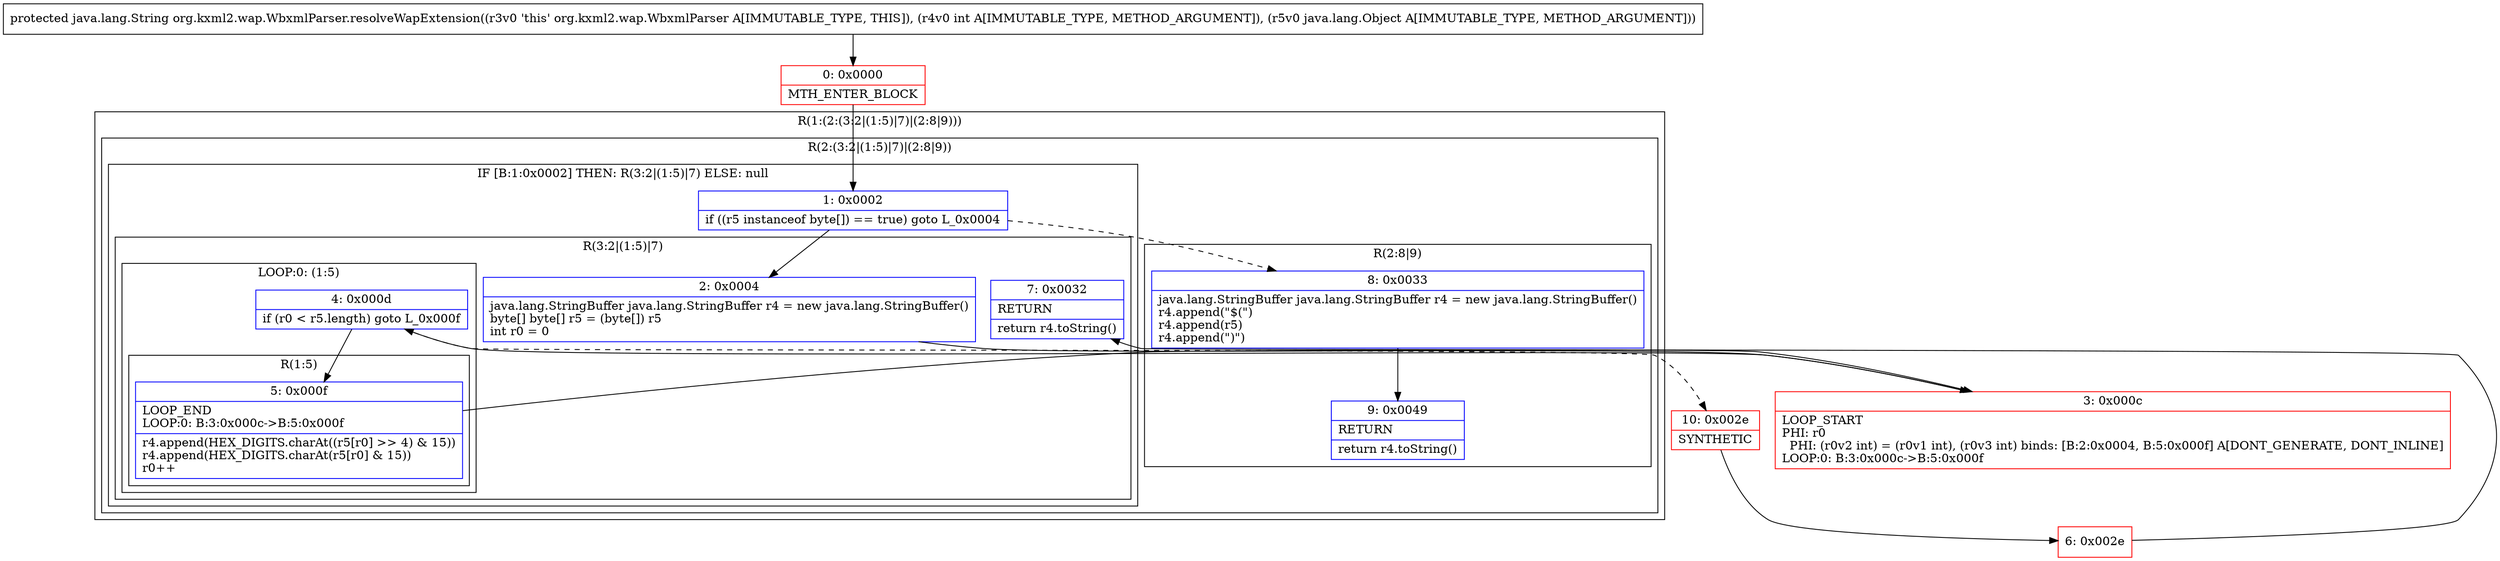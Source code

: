 digraph "CFG fororg.kxml2.wap.WbxmlParser.resolveWapExtension(ILjava\/lang\/Object;)Ljava\/lang\/String;" {
subgraph cluster_Region_945215114 {
label = "R(1:(2:(3:2|(1:5)|7)|(2:8|9)))";
node [shape=record,color=blue];
subgraph cluster_Region_888905719 {
label = "R(2:(3:2|(1:5)|7)|(2:8|9))";
node [shape=record,color=blue];
subgraph cluster_IfRegion_214128839 {
label = "IF [B:1:0x0002] THEN: R(3:2|(1:5)|7) ELSE: null";
node [shape=record,color=blue];
Node_1 [shape=record,label="{1\:\ 0x0002|if ((r5 instanceof byte[]) == true) goto L_0x0004\l}"];
subgraph cluster_Region_718636417 {
label = "R(3:2|(1:5)|7)";
node [shape=record,color=blue];
Node_2 [shape=record,label="{2\:\ 0x0004|java.lang.StringBuffer java.lang.StringBuffer r4 = new java.lang.StringBuffer()\lbyte[] byte[] r5 = (byte[]) r5\lint r0 = 0\l}"];
subgraph cluster_LoopRegion_1665444303 {
label = "LOOP:0: (1:5)";
node [shape=record,color=blue];
Node_4 [shape=record,label="{4\:\ 0x000d|if (r0 \< r5.length) goto L_0x000f\l}"];
subgraph cluster_Region_1886575022 {
label = "R(1:5)";
node [shape=record,color=blue];
Node_5 [shape=record,label="{5\:\ 0x000f|LOOP_END\lLOOP:0: B:3:0x000c\-\>B:5:0x000f\l|r4.append(HEX_DIGITS.charAt((r5[r0] \>\> 4) & 15))\lr4.append(HEX_DIGITS.charAt(r5[r0] & 15))\lr0++\l}"];
}
}
Node_7 [shape=record,label="{7\:\ 0x0032|RETURN\l|return r4.toString()\l}"];
}
}
subgraph cluster_Region_500043696 {
label = "R(2:8|9)";
node [shape=record,color=blue];
Node_8 [shape=record,label="{8\:\ 0x0033|java.lang.StringBuffer java.lang.StringBuffer r4 = new java.lang.StringBuffer()\lr4.append(\"$(\")\lr4.append(r5)\lr4.append(\")\")\l}"];
Node_9 [shape=record,label="{9\:\ 0x0049|RETURN\l|return r4.toString()\l}"];
}
}
}
Node_0 [shape=record,color=red,label="{0\:\ 0x0000|MTH_ENTER_BLOCK\l}"];
Node_3 [shape=record,color=red,label="{3\:\ 0x000c|LOOP_START\lPHI: r0 \l  PHI: (r0v2 int) = (r0v1 int), (r0v3 int) binds: [B:2:0x0004, B:5:0x000f] A[DONT_GENERATE, DONT_INLINE]\lLOOP:0: B:3:0x000c\-\>B:5:0x000f\l}"];
Node_6 [shape=record,color=red,label="{6\:\ 0x002e}"];
Node_10 [shape=record,color=red,label="{10\:\ 0x002e|SYNTHETIC\l}"];
MethodNode[shape=record,label="{protected java.lang.String org.kxml2.wap.WbxmlParser.resolveWapExtension((r3v0 'this' org.kxml2.wap.WbxmlParser A[IMMUTABLE_TYPE, THIS]), (r4v0 int A[IMMUTABLE_TYPE, METHOD_ARGUMENT]), (r5v0 java.lang.Object A[IMMUTABLE_TYPE, METHOD_ARGUMENT])) }"];
MethodNode -> Node_0;
Node_1 -> Node_2;
Node_1 -> Node_8[style=dashed];
Node_2 -> Node_3;
Node_4 -> Node_5;
Node_4 -> Node_10[style=dashed];
Node_5 -> Node_3;
Node_8 -> Node_9;
Node_0 -> Node_1;
Node_3 -> Node_4;
Node_6 -> Node_7;
Node_10 -> Node_6;
}

